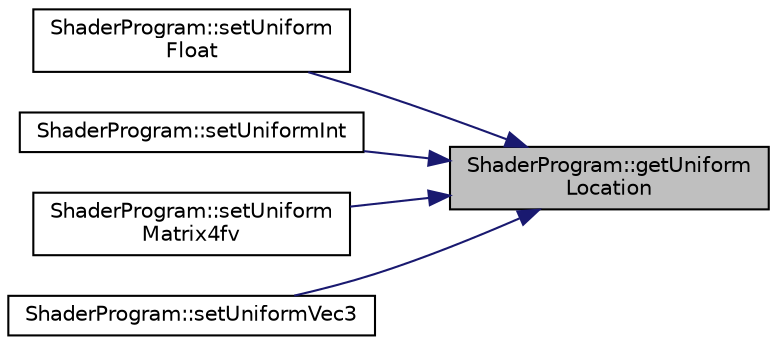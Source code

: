 digraph "ShaderProgram::getUniformLocation"
{
 // INTERACTIVE_SVG=YES
 // LATEX_PDF_SIZE
  bgcolor="transparent";
  edge [fontname="Helvetica",fontsize="10",labelfontname="Helvetica",labelfontsize="10"];
  node [fontname="Helvetica",fontsize="10",shape=record];
  rankdir="RL";
  Node1 [label="ShaderProgram::getUniform\lLocation",height=0.2,width=0.4,color="black", fillcolor="grey75", style="filled", fontcolor="black",tooltip=" "];
  Node1 -> Node2 [dir="back",color="midnightblue",fontsize="10",style="solid",fontname="Helvetica"];
  Node2 [label="ShaderProgram::setUniform\lFloat",height=0.2,width=0.4,color="black",URL="$d8/dc4/class_shader_program.html#a8eb02cad5cf01470018881d85e0ba726",tooltip=" "];
  Node1 -> Node3 [dir="back",color="midnightblue",fontsize="10",style="solid",fontname="Helvetica"];
  Node3 [label="ShaderProgram::setUniformInt",height=0.2,width=0.4,color="black",URL="$d8/dc4/class_shader_program.html#a20455c25e6482499745a915f8dfacb69",tooltip=" "];
  Node1 -> Node4 [dir="back",color="midnightblue",fontsize="10",style="solid",fontname="Helvetica"];
  Node4 [label="ShaderProgram::setUniform\lMatrix4fv",height=0.2,width=0.4,color="black",URL="$d8/dc4/class_shader_program.html#a3187754c546e322728a9545288ac80b0",tooltip=" "];
  Node1 -> Node5 [dir="back",color="midnightblue",fontsize="10",style="solid",fontname="Helvetica"];
  Node5 [label="ShaderProgram::setUniformVec3",height=0.2,width=0.4,color="black",URL="$d8/dc4/class_shader_program.html#a048a4f5b95b0ee92d854c81440f71295",tooltip=" "];
}
